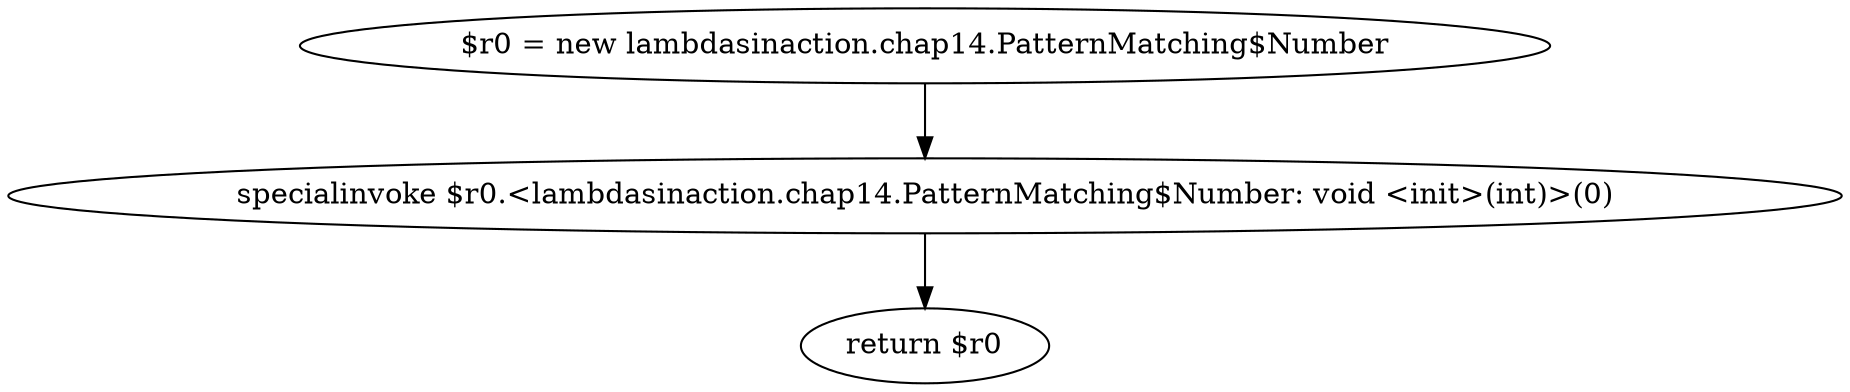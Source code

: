 digraph "unitGraph" {
    "$r0 = new lambdasinaction.chap14.PatternMatching$Number"
    "specialinvoke $r0.<lambdasinaction.chap14.PatternMatching$Number: void <init>(int)>(0)"
    "return $r0"
    "$r0 = new lambdasinaction.chap14.PatternMatching$Number"->"specialinvoke $r0.<lambdasinaction.chap14.PatternMatching$Number: void <init>(int)>(0)";
    "specialinvoke $r0.<lambdasinaction.chap14.PatternMatching$Number: void <init>(int)>(0)"->"return $r0";
}
